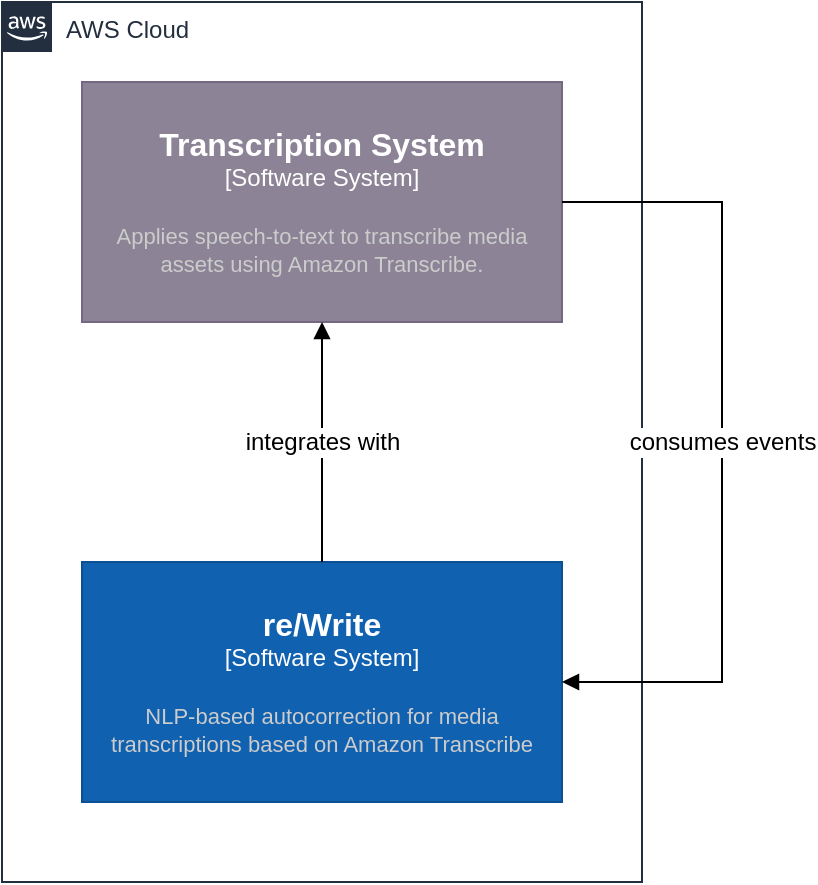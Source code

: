 <mxfile version="23.1.5" type="device" pages="3">
  <diagram name="C1 - Context Diagram" id="J4tBIQ_Tf58Mh1BiTQ0O">
    <mxGraphModel dx="1194" dy="757" grid="1" gridSize="10" guides="1" tooltips="1" connect="1" arrows="1" fold="1" page="1" pageScale="1" pageWidth="51200" pageHeight="51200" math="0" shadow="0">
      <root>
        <mxCell id="0" />
        <mxCell id="1" parent="0" />
        <object placeholders="1" c4Name="re/Write" c4Type="Software System" c4Description="NLP-based autocorrection for media transcriptions based on Amazon Transcribe" label="&lt;font style=&quot;font-size: 16px&quot;&gt;&lt;b&gt;%c4Name%&lt;/b&gt;&lt;/font&gt;&lt;div&gt;[%c4Type%]&lt;/div&gt;&lt;br&gt;&lt;div&gt;&lt;font style=&quot;font-size: 11px&quot;&gt;&lt;font color=&quot;#cccccc&quot;&gt;%c4Description%&lt;/font&gt;&lt;/div&gt;" link="data:page/id,YA8GLvUC0MgGeyzIOo3a" id="REFxF55FOCX3wRaVfA_T-1">
          <mxCell style="rounded=0;whiteSpace=wrap;html=1;labelBackgroundColor=none;fillColor=#1061B0;fontColor=#ffffff;align=center;arcSize=10;strokeColor=#0D5091;metaEdit=1;resizable=0;points=[[0.25,0,0],[0.5,0,0],[0.75,0,0],[1,0.25,0],[1,0.5,0],[1,0.75,0],[0.75,1,0],[0.5,1,0],[0.25,1,0],[0,0.75,0],[0,0.5,0],[0,0.25,0]];" parent="1" vertex="1">
            <mxGeometry x="480" y="400" width="240" height="120" as="geometry" />
          </mxCell>
        </object>
        <object placeholders="1" c4Name="Transcription System" c4Type="Software System" c4Description="Applies speech-to-text to transcribe media assets using Amazon Transcribe." label="&lt;font style=&quot;font-size: 16px&quot;&gt;&lt;b&gt;%c4Name%&lt;/b&gt;&lt;/font&gt;&lt;div&gt;[%c4Type%]&lt;/div&gt;&lt;br&gt;&lt;div&gt;&lt;font style=&quot;font-size: 11px&quot;&gt;&lt;font color=&quot;#cccccc&quot;&gt;%c4Description%&lt;/font&gt;&lt;/div&gt;" id="REFxF55FOCX3wRaVfA_T-2">
          <mxCell style="rounded=0;whiteSpace=wrap;html=1;labelBackgroundColor=none;fillColor=#8C8496;fontColor=#ffffff;align=center;arcSize=10;strokeColor=#736782;metaEdit=1;resizable=0;points=[[0.25,0,0],[0.5,0,0],[0.75,0,0],[1,0.25,0],[1,0.5,0],[1,0.75,0],[0.75,1,0],[0.5,1,0],[0.25,1,0],[0,0.75,0],[0,0.5,0],[0,0.25,0]];verticalAlign=middle;fontFamily=Helvetica;fontSize=12;" parent="1" vertex="1">
            <mxGeometry x="480" y="160" width="240" height="120" as="geometry" />
          </mxCell>
        </object>
        <mxCell id="REFxF55FOCX3wRaVfA_T-3" style="edgeStyle=orthogonalEdgeStyle;rounded=0;orthogonalLoop=1;jettySize=auto;html=1;fontFamily=Helvetica;fontSize=12;fontColor=#ffffff;endArrow=block;endFill=1;exitX=0.5;exitY=0;exitDx=0;exitDy=0;exitPerimeter=0;" parent="1" source="REFxF55FOCX3wRaVfA_T-1" target="REFxF55FOCX3wRaVfA_T-2" edge="1">
          <mxGeometry relative="1" as="geometry">
            <mxPoint x="480" y="330" as="sourcePoint" />
          </mxGeometry>
        </mxCell>
        <mxCell id="REFxF55FOCX3wRaVfA_T-4" value="integrates with" style="edgeLabel;html=1;align=center;verticalAlign=middle;resizable=0;points=[];fontSize=12;fontFamily=Helvetica;fontColor=#000000;" parent="REFxF55FOCX3wRaVfA_T-3" vertex="1" connectable="0">
          <mxGeometry x="-0.15" y="-1" relative="1" as="geometry">
            <mxPoint x="-1" y="-9" as="offset" />
          </mxGeometry>
        </mxCell>
        <mxCell id="PEpT6-O3WaYj9QlYTbpK-1" value="AWS Cloud" style="points=[[0,0],[0.25,0],[0.5,0],[0.75,0],[1,0],[1,0.25],[1,0.5],[1,0.75],[1,1],[0.75,1],[0.5,1],[0.25,1],[0,1],[0,0.75],[0,0.5],[0,0.25]];outlineConnect=0;gradientColor=none;html=1;whiteSpace=wrap;fontSize=12;fontStyle=0;container=1;pointerEvents=0;collapsible=0;recursiveResize=0;shape=mxgraph.aws4.group;grIcon=mxgraph.aws4.group_aws_cloud_alt;strokeColor=#232F3E;fillColor=none;verticalAlign=top;align=left;spacingLeft=30;fontColor=#232F3E;dashed=0;labelBackgroundColor=default;fontFamily=Helvetica;" parent="1" vertex="1">
          <mxGeometry x="440" y="120" width="320" height="440" as="geometry" />
        </mxCell>
        <mxCell id="PEpT6-O3WaYj9QlYTbpK-2" style="edgeStyle=orthogonalEdgeStyle;shape=connector;rounded=0;orthogonalLoop=1;jettySize=auto;html=1;entryX=1;entryY=0.5;entryDx=0;entryDy=0;entryPerimeter=0;labelBackgroundColor=default;strokeColor=default;align=center;verticalAlign=middle;fontFamily=Helvetica;fontSize=12;fontColor=#000000;endArrow=block;endFill=1;exitX=1;exitY=0.5;exitDx=0;exitDy=0;exitPerimeter=0;" parent="1" source="REFxF55FOCX3wRaVfA_T-2" target="REFxF55FOCX3wRaVfA_T-1" edge="1">
          <mxGeometry relative="1" as="geometry">
            <Array as="points">
              <mxPoint x="800" y="220" />
              <mxPoint x="800" y="460" />
            </Array>
          </mxGeometry>
        </mxCell>
        <mxCell id="PEpT6-O3WaYj9QlYTbpK-3" value="consumes events" style="edgeLabel;html=1;align=center;verticalAlign=middle;resizable=0;points=[];fontSize=12;fontFamily=Helvetica;fontColor=#000000;" parent="PEpT6-O3WaYj9QlYTbpK-2" vertex="1" connectable="0">
          <mxGeometry x="-0.156" relative="1" as="geometry">
            <mxPoint y="31" as="offset" />
          </mxGeometry>
        </mxCell>
      </root>
    </mxGraphModel>
  </diagram>
  <diagram id="YA8GLvUC0MgGeyzIOo3a" name="C2 - Containers">
    <mxGraphModel dx="1194" dy="757" grid="1" gridSize="10" guides="1" tooltips="1" connect="1" arrows="1" fold="1" page="1" pageScale="1" pageWidth="51200" pageHeight="51200" math="0" shadow="0">
      <root>
        <mxCell id="0" />
        <mxCell id="1" parent="0" />
        <mxCell id="hj8p19smb087ioaAoZPp-25" style="edgeStyle=orthogonalEdgeStyle;shape=connector;rounded=0;orthogonalLoop=1;jettySize=auto;html=1;labelBackgroundColor=default;strokeColor=default;align=center;verticalAlign=middle;fontFamily=Helvetica;fontSize=12;fontColor=#000000;endArrow=block;endFill=1;" parent="1" source="9WEDPCfk-aSjtDyYmNG0-1" target="hj8p19smb087ioaAoZPp-12" edge="1">
          <mxGeometry relative="1" as="geometry" />
        </mxCell>
        <mxCell id="hj8p19smb087ioaAoZPp-26" value="reads autocorrected&lt;br&gt;transcriptions and&lt;br&gt;subtitles" style="edgeLabel;html=1;align=center;verticalAlign=middle;resizable=0;points=[];fontSize=12;fontFamily=Helvetica;fontColor=#000000;" parent="hj8p19smb087ioaAoZPp-25" vertex="1" connectable="0">
          <mxGeometry x="-0.561" y="3" relative="1" as="geometry">
            <mxPoint x="8" y="3" as="offset" />
          </mxGeometry>
        </mxCell>
        <object placeholders="1" c4Name="Transcription System" c4Type="Software System" c4Description="Applies speech-to-text to transcribe media assets using Amazon Transcribe." label="&lt;font style=&quot;font-size: 16px&quot;&gt;&lt;b&gt;%c4Name%&lt;/b&gt;&lt;/font&gt;&lt;div&gt;[%c4Type%]&lt;/div&gt;&lt;br&gt;&lt;div&gt;&lt;font style=&quot;font-size: 11px&quot;&gt;&lt;font color=&quot;#cccccc&quot;&gt;%c4Description%&lt;/font&gt;&lt;/div&gt;" id="9WEDPCfk-aSjtDyYmNG0-1">
          <mxCell style="rounded=0;whiteSpace=wrap;html=1;labelBackgroundColor=none;fillColor=#8C8496;fontColor=#ffffff;align=center;arcSize=10;strokeColor=#736782;metaEdit=1;resizable=0;points=[[0.25,0,0],[0.5,0,0],[0.75,0,0],[1,0.25,0],[1,0.5,0],[1,0.75,0],[0.75,1,0],[0.5,1,0],[0.25,1,0],[0,0.75,0],[0,0.5,0],[0,0.25,0]];verticalAlign=middle;fontFamily=Helvetica;fontSize=12;" parent="1" vertex="1">
            <mxGeometry x="1100" y="60" width="240" height="120" as="geometry" />
          </mxCell>
        </object>
        <object placeholders="1" c4Name="re/Write" c4Type="SystemScopeBoundary" c4Application="Software System" label="&lt;font style=&quot;font-size: 16px&quot;&gt;&lt;b&gt;&lt;div style=&quot;text-align: left&quot;&gt;%c4Name%&lt;/div&gt;&lt;/b&gt;&lt;/font&gt;&lt;div style=&quot;text-align: left&quot;&gt;[%c4Application%]&lt;/div&gt;" id="9WEDPCfk-aSjtDyYmNG0-2">
          <mxCell style="rounded=1;fontSize=11;whiteSpace=wrap;html=1;dashed=1;arcSize=20;fillColor=none;strokeColor=#666666;fontColor=#333333;labelBackgroundColor=none;align=left;verticalAlign=bottom;labelBorderColor=none;spacingTop=0;spacing=10;dashPattern=8 4;metaEdit=1;rotatable=0;perimeter=rectanglePerimeter;noLabel=0;labelPadding=0;allowArrows=0;connectable=0;expand=0;recursiveResize=0;editable=1;pointerEvents=0;absoluteArcSize=1;points=[[0.25,0,0],[0.5,0,0],[0.75,0,0],[1,0.25,0],[1,0.5,0],[1,0.75,0],[0.75,1,0],[0.5,1,0],[0.25,1,0],[0,0.75,0],[0,0.5,0],[0,0.25,0]];fontFamily=Helvetica;" parent="1" vertex="1">
            <mxGeometry x="680" y="280" width="1120" height="560" as="geometry" />
          </mxCell>
        </object>
        <object placeholders="1" c4Type="Messaging" c4Container="Container" c4Technology="Amazon Eventbridge" c4Description="Central message bus to receive and publish events of connected AWS or partner services" label="&lt;font style=&quot;font-size: 16px&quot;&gt;&lt;b&gt;%c4Type%&lt;/b&gt;&lt;/font&gt;&lt;div&gt;[%c4Container%:&amp;nbsp;%c4Technology%]&lt;/div&gt;&lt;br&gt;&lt;div&gt;&lt;font style=&quot;font-size: 11px&quot;&gt;&lt;font&gt;%c4Description%&lt;/font&gt;&lt;/font&gt;&lt;/div&gt;" id="hj8p19smb087ioaAoZPp-1">
          <mxCell style="shape=cylinder3;size=15;direction=south;whiteSpace=wrap;html=1;boundedLbl=1;rounded=0;labelBackgroundColor=none;fillColor=#dae8fc;fontSize=12;align=center;strokeColor=#6c8ebf;metaEdit=1;points=[[0.5,0,0],[1,0.25,0],[1,0.5,0],[1,0.75,0],[0.5,1,0],[0,0.75,0],[0,0.5,0],[0,0.25,0]];resizable=0;shadow=0;strokeWidth=1;fontColor=#000000;" parent="1" vertex="1">
            <mxGeometry x="720" y="575" width="240" height="120" as="geometry" />
          </mxCell>
        </object>
        <mxCell id="hj8p19smb087ioaAoZPp-8" style="edgeStyle=orthogonalEdgeStyle;shape=connector;rounded=0;orthogonalLoop=1;jettySize=auto;html=1;labelBackgroundColor=default;strokeColor=default;align=center;verticalAlign=middle;fontFamily=Helvetica;fontSize=12;fontColor=#000000;endArrow=block;endFill=1;" parent="1" source="hj8p19smb087ioaAoZPp-2" target="hj8p19smb087ioaAoZPp-1" edge="1">
          <mxGeometry relative="1" as="geometry" />
        </mxCell>
        <mxCell id="hj8p19smb087ioaAoZPp-15" value="consumes&lt;br&gt;transcription&lt;br&gt;completec&lt;br&gt;events" style="edgeLabel;html=1;align=center;verticalAlign=middle;resizable=0;points=[];fontSize=12;fontFamily=Helvetica;fontColor=#000000;" parent="hj8p19smb087ioaAoZPp-8" vertex="1" connectable="0">
          <mxGeometry x="0.073" relative="1" as="geometry">
            <mxPoint x="16" as="offset" />
          </mxGeometry>
        </mxCell>
        <object placeholders="1" c4Type="LingoTune Service" c4Container="Container" c4Technology="e.g. Micronaut, etc." c4Description="Description of microservice type container role/responsibility." label="&lt;font style=&quot;font-size: 16px&quot;&gt;&lt;b&gt;%c4Type%&lt;/b&gt;&lt;/font&gt;&lt;div&gt;[%c4Container%:&amp;nbsp;%c4Technology%]&lt;/div&gt;&lt;br&gt;&lt;div&gt;&lt;font style=&quot;font-size: 11px&quot;&gt;&lt;font&gt;%c4Description%&lt;/font&gt;&lt;/font&gt;&lt;/div&gt;" id="hj8p19smb087ioaAoZPp-2">
          <mxCell style="shape=hexagon;size=50;perimeter=hexagonPerimeter2;whiteSpace=wrap;html=1;fixedSize=1;rounded=1;labelBackgroundColor=none;fillColor=#d5e8d4;fontSize=12;align=center;strokeColor=#82b366;metaEdit=1;points=[[0.5,0,0],[1,0.25,0],[1,0.5,0],[1,0.75,0],[0.5,1,0],[0,0.75,0],[0,0.5,0],[0,0.25,0]];resizable=0;verticalAlign=middle;fontFamily=Helvetica;" parent="1" vertex="1">
            <mxGeometry x="1120" y="550" width="200" height="170" as="geometry" />
          </mxCell>
        </object>
        <object placeholders="1" c4Type="LingoTune Database" c4Container="Container" c4Technology="Amazon DynamoDB" c4Description="Description of storage type container role/responsibility." label="&lt;font style=&quot;font-size: 16px&quot;&gt;&lt;b&gt;%c4Type%&lt;/b&gt;&lt;/font&gt;&lt;div&gt;[%c4Container%:&amp;nbsp;%c4Technology%]&lt;/div&gt;&lt;br&gt;&lt;div&gt;&lt;font style=&quot;font-size: 11px&quot;&gt;&lt;font&gt;%c4Description%&lt;/font&gt;&lt;/font&gt;&lt;/div&gt;" id="hj8p19smb087ioaAoZPp-3">
          <mxCell style="shape=cylinder3;size=15;whiteSpace=wrap;html=1;boundedLbl=1;rounded=0;labelBackgroundColor=none;fillColor=#d5e8d4;fontSize=12;align=center;strokeColor=#82b366;metaEdit=1;points=[[0.5,0,0],[1,0.25,0],[1,0.5,0],[1,0.75,0],[0.5,1,0],[0,0.75,0],[0,0.5,0],[0,0.25,0]];resizable=0;verticalAlign=middle;fontFamily=Helvetica;" parent="1" vertex="1">
            <mxGeometry x="1480" y="575" width="240" height="120" as="geometry" />
          </mxCell>
        </object>
        <mxCell id="hj8p19smb087ioaAoZPp-6" style="edgeStyle=orthogonalEdgeStyle;shape=connector;rounded=0;orthogonalLoop=1;jettySize=auto;html=1;labelBackgroundColor=default;strokeColor=default;align=center;verticalAlign=middle;fontFamily=Helvetica;fontSize=12;fontColor=#000000;endArrow=block;endFill=1;" parent="1" source="hj8p19smb087ioaAoZPp-4" target="hj8p19smb087ioaAoZPp-1" edge="1">
          <mxGeometry relative="1" as="geometry" />
        </mxCell>
        <mxCell id="hj8p19smb087ioaAoZPp-9" value="emits transcription&lt;br&gt;completed events" style="edgeLabel;html=1;align=center;verticalAlign=middle;resizable=0;points=[];fontSize=12;fontFamily=Helvetica;fontColor=#000000;" parent="hj8p19smb087ioaAoZPp-6" vertex="1" connectable="0">
          <mxGeometry x="-0.12" y="-1" relative="1" as="geometry">
            <mxPoint x="60" y="1" as="offset" />
          </mxGeometry>
        </mxCell>
        <object placeholders="1" c4Type="Amazon Transcribe Connector" c4Container="Container" c4Technology="e.g. Micronaut, etc." c4Description="Connects to Amazon Transcribe and caches transcription results for processing." label="&lt;font style=&quot;font-size: 16px&quot;&gt;&lt;b&gt;%c4Type%&lt;/b&gt;&lt;/font&gt;&lt;div&gt;[%c4Container%:&amp;nbsp;%c4Technology%]&lt;/div&gt;&lt;br&gt;&lt;div&gt;&lt;font style=&quot;font-size: 11px&quot;&gt;&lt;font&gt;%c4Description%&lt;/font&gt;&lt;/font&gt;&lt;/div&gt;" id="hj8p19smb087ioaAoZPp-4">
          <mxCell style="shape=hexagon;size=50;perimeter=hexagonPerimeter2;whiteSpace=wrap;html=1;fixedSize=1;rounded=1;labelBackgroundColor=none;fillColor=#dae8fc;fontSize=12;align=center;strokeColor=#6c8ebf;metaEdit=1;points=[[0.5,0,0],[1,0.25,0],[1,0.5,0],[1,0.75,0],[0.5,1,0],[0,0.75,0],[0,0.5,0],[0,0.25,0]];resizable=0;verticalAlign=middle;fontFamily=Helvetica;" parent="1" vertex="1">
            <mxGeometry x="1120" y="320" width="200" height="170" as="geometry" />
          </mxCell>
        </object>
        <mxCell id="hj8p19smb087ioaAoZPp-5" style="edgeStyle=orthogonalEdgeStyle;shape=connector;rounded=0;orthogonalLoop=1;jettySize=auto;html=1;entryX=0.25;entryY=1;entryDx=0;entryDy=0;entryPerimeter=0;labelBackgroundColor=default;strokeColor=default;align=center;verticalAlign=middle;fontFamily=Helvetica;fontSize=12;fontColor=#000000;endArrow=block;endFill=1;" parent="1" source="hj8p19smb087ioaAoZPp-4" target="9WEDPCfk-aSjtDyYmNG0-1" edge="1">
          <mxGeometry relative="1" as="geometry" />
        </mxCell>
        <mxCell id="hj8p19smb087ioaAoZPp-7" value="receives events from&lt;br&gt;Amazon Transcribe" style="edgeLabel;html=1;align=center;verticalAlign=middle;resizable=0;points=[];fontSize=12;fontFamily=Helvetica;fontColor=#000000;" parent="hj8p19smb087ioaAoZPp-5" vertex="1" connectable="0">
          <mxGeometry x="0.294" y="-2" relative="1" as="geometry">
            <mxPoint y="-28" as="offset" />
          </mxGeometry>
        </mxCell>
        <object placeholders="1" c4Type="Transcriptions" c4Container="Container" c4Technology="Amazon S3" c4Description="Stores source and autocorrected transcriptions" label="&lt;font style=&quot;font-size: 16px&quot;&gt;&lt;b&gt;%c4Type%&lt;/b&gt;&lt;/font&gt;&lt;div&gt;[%c4Container%:&amp;nbsp;%c4Technology%]&lt;/div&gt;&lt;br&gt;&lt;div&gt;&lt;font style=&quot;font-size: 11px&quot;&gt;&lt;font&gt;%c4Description%&lt;/font&gt;&lt;/font&gt;&lt;/div&gt;" id="hj8p19smb087ioaAoZPp-12">
          <mxCell style="shape=cylinder3;size=15;whiteSpace=wrap;html=1;boundedLbl=1;rounded=0;labelBackgroundColor=none;fillColor=#dae8fc;fontSize=12;align=center;strokeColor=#6c8ebf;metaEdit=1;points=[[0.5,0,0],[1,0.25,0],[1,0.5,0],[1,0.75,0],[0.5,1,0],[0,0.75,0],[0,0.5,0],[0,0.25,0]];resizable=0;verticalAlign=middle;fontFamily=Helvetica;" parent="1" vertex="1">
            <mxGeometry x="1480" y="345" width="240" height="120" as="geometry" />
          </mxCell>
        </object>
        <mxCell id="hj8p19smb087ioaAoZPp-16" style="edgeStyle=orthogonalEdgeStyle;shape=connector;rounded=0;orthogonalLoop=1;jettySize=auto;html=1;entryX=0;entryY=0.5;entryDx=0;entryDy=0;entryPerimeter=0;labelBackgroundColor=default;strokeColor=default;align=center;verticalAlign=middle;fontFamily=Helvetica;fontSize=12;fontColor=#000000;endArrow=block;endFill=1;" parent="1" source="hj8p19smb087ioaAoZPp-2" target="hj8p19smb087ioaAoZPp-3" edge="1">
          <mxGeometry relative="1" as="geometry" />
        </mxCell>
        <mxCell id="hj8p19smb087ioaAoZPp-17" value="stores NLP results&lt;br&gt;and metrics" style="edgeLabel;html=1;align=center;verticalAlign=middle;resizable=0;points=[];fontSize=12;fontFamily=Helvetica;fontColor=#000000;" parent="hj8p19smb087ioaAoZPp-16" vertex="1" connectable="0">
          <mxGeometry x="-0.252" y="-2" relative="1" as="geometry">
            <mxPoint x="10" y="-2" as="offset" />
          </mxGeometry>
        </mxCell>
        <mxCell id="hj8p19smb087ioaAoZPp-18" style="edgeStyle=orthogonalEdgeStyle;shape=connector;rounded=0;orthogonalLoop=1;jettySize=auto;html=1;entryX=0.5;entryY=1;entryDx=0;entryDy=0;entryPerimeter=0;labelBackgroundColor=default;strokeColor=default;align=center;verticalAlign=middle;fontFamily=Helvetica;fontSize=12;fontColor=#000000;endArrow=block;endFill=1;" parent="1" source="hj8p19smb087ioaAoZPp-2" target="hj8p19smb087ioaAoZPp-12" edge="1">
          <mxGeometry relative="1" as="geometry">
            <Array as="points">
              <mxPoint x="1220" y="520" />
              <mxPoint x="1600" y="520" />
            </Array>
          </mxGeometry>
        </mxCell>
        <mxCell id="hj8p19smb087ioaAoZPp-19" value="stores autocorrected&lt;br&gt;transcriptions and subtitles" style="edgeLabel;html=1;align=center;verticalAlign=middle;resizable=0;points=[];fontSize=12;fontFamily=Helvetica;fontColor=#000000;" parent="hj8p19smb087ioaAoZPp-18" vertex="1" connectable="0">
          <mxGeometry x="-0.211" y="1" relative="1" as="geometry">
            <mxPoint as="offset" />
          </mxGeometry>
        </mxCell>
        <mxCell id="hj8p19smb087ioaAoZPp-20" style="edgeStyle=orthogonalEdgeStyle;shape=connector;rounded=0;orthogonalLoop=1;jettySize=auto;html=1;entryX=1;entryY=0.5;entryDx=0;entryDy=0;entryPerimeter=0;labelBackgroundColor=default;strokeColor=default;align=center;verticalAlign=middle;fontFamily=Helvetica;fontSize=12;fontColor=#000000;endArrow=block;endFill=1;exitX=0.5;exitY=1;exitDx=0;exitDy=0;exitPerimeter=0;" parent="1" source="hj8p19smb087ioaAoZPp-2" target="hj8p19smb087ioaAoZPp-1" edge="1">
          <mxGeometry relative="1" as="geometry">
            <Array as="points">
              <mxPoint x="1220" y="760" />
              <mxPoint x="840" y="760" />
            </Array>
          </mxGeometry>
        </mxCell>
        <mxCell id="hj8p19smb087ioaAoZPp-21" value="emits autocorrection&lt;br&gt;events" style="edgeLabel;html=1;align=center;verticalAlign=middle;resizable=0;points=[];fontSize=12;fontFamily=Helvetica;fontColor=#000000;" parent="hj8p19smb087ioaAoZPp-20" vertex="1" connectable="0">
          <mxGeometry x="0.034" y="-3" relative="1" as="geometry">
            <mxPoint as="offset" />
          </mxGeometry>
        </mxCell>
        <mxCell id="hj8p19smb087ioaAoZPp-23" style="edgeStyle=orthogonalEdgeStyle;shape=connector;rounded=0;orthogonalLoop=1;jettySize=auto;html=1;entryX=0.5;entryY=1;entryDx=0;entryDy=0;entryPerimeter=0;labelBackgroundColor=default;strokeColor=default;align=center;verticalAlign=middle;fontFamily=Helvetica;fontSize=12;fontColor=#000000;endArrow=block;endFill=1;" parent="1" source="9WEDPCfk-aSjtDyYmNG0-1" target="hj8p19smb087ioaAoZPp-1" edge="1">
          <mxGeometry relative="1" as="geometry">
            <Array as="points">
              <mxPoint x="640" y="140" />
              <mxPoint x="640" y="635" />
            </Array>
          </mxGeometry>
        </mxCell>
        <mxCell id="hj8p19smb087ioaAoZPp-24" value="consumes&lt;br&gt;autocorrection&lt;br&gt;events" style="edgeLabel;html=1;align=center;verticalAlign=middle;resizable=0;points=[];fontSize=12;fontFamily=Helvetica;fontColor=#000000;" parent="hj8p19smb087ioaAoZPp-23" vertex="1" connectable="0">
          <mxGeometry x="-0.701" y="-1" relative="1" as="geometry">
            <mxPoint x="55" y="1" as="offset" />
          </mxGeometry>
        </mxCell>
        <mxCell id="VXjM_buukw1_rV8ieX5o-3" style="edgeStyle=orthogonalEdgeStyle;rounded=0;orthogonalLoop=1;jettySize=auto;html=1;entryX=0.75;entryY=1;entryDx=0;entryDy=0;entryPerimeter=0;" parent="1" source="hj8p19smb087ioaAoZPp-4" target="9WEDPCfk-aSjtDyYmNG0-1" edge="1">
          <mxGeometry relative="1" as="geometry">
            <mxPoint x="1280" y="180" as="targetPoint" />
          </mxGeometry>
        </mxCell>
        <mxCell id="VXjM_buukw1_rV8ieX5o-4" value="creates data catalogue &lt;br&gt;of transcriptions" style="edgeLabel;html=1;align=center;verticalAlign=middle;resizable=0;points=[];" parent="VXjM_buukw1_rV8ieX5o-3" vertex="1" connectable="0">
          <mxGeometry x="0.691" y="-1" relative="1" as="geometry">
            <mxPoint y="9" as="offset" />
          </mxGeometry>
        </mxCell>
      </root>
    </mxGraphModel>
  </diagram>
  <diagram id="14uvDlF_aNLiUJZC088m" name="Transcribe Eventpipeline">
    <mxGraphModel dx="1114" dy="999" grid="1" gridSize="10" guides="1" tooltips="1" connect="1" arrows="1" fold="1" page="1" pageScale="1" pageWidth="51200" pageHeight="51200" math="0" shadow="0">
      <root>
        <mxCell id="0" />
        <mxCell id="1" parent="0" />
        <mxCell id="F8ycSzMdFm5BgbDV7VPq-1" value="Amazon Transcribe" style="sketch=0;points=[[0,0,0],[0.25,0,0],[0.5,0,0],[0.75,0,0],[1,0,0],[0,1,0],[0.25,1,0],[0.5,1,0],[0.75,1,0],[1,1,0],[0,0.25,0],[0,0.5,0],[0,0.75,0],[1,0.25,0],[1,0.5,0],[1,0.75,0]];outlineConnect=0;fontColor=#232F3E;fillColor=#01A88D;strokeColor=#ffffff;dashed=0;verticalLabelPosition=bottom;verticalAlign=top;align=center;html=1;fontSize=12;fontStyle=0;aspect=fixed;shape=mxgraph.aws4.resourceIcon;resIcon=mxgraph.aws4.transcribe;labelBackgroundColor=default;fontFamily=Helvetica;" parent="1" vertex="1">
          <mxGeometry x="160" y="280" width="78" height="78" as="geometry" />
        </mxCell>
        <mxCell id="F8ycSzMdFm5BgbDV7VPq-2" value="Amazon EventBridge&lt;br&gt;Default Bus" style="sketch=0;points=[[0,0,0],[0.25,0,0],[0.5,0,0],[0.75,0,0],[1,0,0],[0,1,0],[0.25,1,0],[0.5,1,0],[0.75,1,0],[1,1,0],[0,0.25,0],[0,0.5,0],[0,0.75,0],[1,0.25,0],[1,0.5,0],[1,0.75,0]];outlineConnect=0;fontColor=#232F3E;fillColor=#E7157B;strokeColor=#ffffff;dashed=0;verticalLabelPosition=bottom;verticalAlign=top;align=center;html=1;fontSize=12;fontStyle=0;aspect=fixed;shape=mxgraph.aws4.resourceIcon;resIcon=mxgraph.aws4.eventbridge;labelBackgroundColor=default;fontFamily=Helvetica;" parent="1" vertex="1">
          <mxGeometry x="320" y="280" width="78" height="78" as="geometry" />
        </mxCell>
        <mxCell id="F8ycSzMdFm5BgbDV7VPq-3" style="edgeStyle=orthogonalEdgeStyle;shape=connector;rounded=0;orthogonalLoop=1;jettySize=auto;html=1;entryX=0;entryY=0.5;entryDx=0;entryDy=0;entryPerimeter=0;labelBackgroundColor=default;strokeColor=default;align=center;verticalAlign=middle;fontFamily=Helvetica;fontSize=12;fontColor=#000000;endArrow=block;endFill=1;" parent="1" source="F8ycSzMdFm5BgbDV7VPq-1" target="F8ycSzMdFm5BgbDV7VPq-2" edge="1">
          <mxGeometry relative="1" as="geometry" />
        </mxCell>
        <mxCell id="F8ycSzMdFm5BgbDV7VPq-13" value="Amazon Eventbridge&amp;nbsp;Rule" style="points=[[0,0],[0.25,0],[0.5,0],[0.75,0],[1,0],[1,0.25],[1,0.5],[1,0.75],[1,1],[0.75,1],[0.5,1],[0.25,1],[0,1],[0,0.75],[0,0.5],[0,0.25]];outlineConnect=0;gradientColor=none;html=1;whiteSpace=wrap;fontSize=12;fontStyle=0;container=1;pointerEvents=0;collapsible=0;recursiveResize=0;strokeColor=#E7157B;fillColor=none;verticalAlign=top;align=left;spacingLeft=30;fontColor=#CD2264;dashed=0;labelBackgroundColor=default;strokeWidth=2;fontFamily=Helvetica;" parent="1" vertex="1">
          <mxGeometry x="480" y="240" width="400" height="160" as="geometry" />
        </mxCell>
        <mxCell id="F8ycSzMdFm5BgbDV7VPq-10" value="" style="sketch=0;points=[[0,0,0],[0.25,0,0],[0.5,0,0],[0.75,0,0],[1,0,0],[0,1,0],[0.25,1,0],[0.5,1,0],[0.75,1,0],[1,1,0],[0,0.25,0],[0,0.5,0],[0,0.75,0],[1,0.25,0],[1,0.5,0],[1,0.75,0]];outlineConnect=0;fontColor=#232F3E;fillColor=#E7157B;strokeColor=#ffffff;dashed=0;verticalLabelPosition=bottom;verticalAlign=top;align=center;html=1;fontSize=12;fontStyle=0;aspect=fixed;shape=mxgraph.aws4.resourceIcon;resIcon=mxgraph.aws4.eventbridge;labelBackgroundColor=default;fontFamily=Helvetica;" parent="F8ycSzMdFm5BgbDV7VPq-13" vertex="1">
          <mxGeometry width="24" height="24" as="geometry" />
        </mxCell>
        <mxCell id="F8ycSzMdFm5BgbDV7VPq-15" value="Recipient List" style="html=1;strokeWidth=2;outlineConnect=0;dashed=0;align=center;fontSize=12;fillColor=#c0f5a9;verticalLabelPosition=bottom;verticalAlign=top;shape=mxgraph.eip.recipient_list;labelBackgroundColor=default;strokeColor=default;fontFamily=Helvetica;fontColor=#000000;aspect=fixed;" parent="F8ycSzMdFm5BgbDV7VPq-13" vertex="1">
          <mxGeometry x="230" y="40" width="129.96" height="78" as="geometry" />
        </mxCell>
        <mxCell id="F8ycSzMdFm5BgbDV7VPq-4" value="&lt;font style=&quot;font-size: 12px;&quot;&gt;Message Filter&lt;/font&gt;" style="html=1;strokeWidth=2;outlineConnect=0;dashed=0;align=center;fontSize=12;fillColor=#c0f5a9;verticalLabelPosition=bottom;verticalAlign=top;shape=mxgraph.eip.message_filter;labelBackgroundColor=default;fontFamily=Helvetica;fontColor=#000000;aspect=fixed;" parent="F8ycSzMdFm5BgbDV7VPq-13" vertex="1">
          <mxGeometry x="40" y="40" width="128.99" height="78" as="geometry" />
        </mxCell>
        <mxCell id="F8ycSzMdFm5BgbDV7VPq-16" style="edgeStyle=orthogonalEdgeStyle;shape=connector;rounded=0;orthogonalLoop=1;jettySize=auto;html=1;labelBackgroundColor=default;strokeColor=default;align=center;verticalAlign=middle;fontFamily=Helvetica;fontSize=12;fontColor=#000000;endArrow=block;endFill=1;" parent="F8ycSzMdFm5BgbDV7VPq-13" source="F8ycSzMdFm5BgbDV7VPq-4" target="F8ycSzMdFm5BgbDV7VPq-15" edge="1">
          <mxGeometry relative="1" as="geometry" />
        </mxCell>
        <mxCell id="F8ycSzMdFm5BgbDV7VPq-17" style="edgeStyle=orthogonalEdgeStyle;shape=connector;rounded=0;orthogonalLoop=1;jettySize=auto;html=1;entryX=1;entryY=0.5;entryDx=0;entryDy=0;entryPerimeter=0;labelBackgroundColor=default;strokeColor=default;align=center;verticalAlign=middle;fontFamily=Helvetica;fontSize=12;fontColor=#000000;endArrow=block;endFill=1;" parent="1" source="F8ycSzMdFm5BgbDV7VPq-4" target="F8ycSzMdFm5BgbDV7VPq-2" edge="1">
          <mxGeometry relative="1" as="geometry" />
        </mxCell>
        <mxCell id="J6dooOOfk34Ag9k358Q--6" style="edgeStyle=orthogonalEdgeStyle;shape=connector;rounded=0;orthogonalLoop=1;jettySize=auto;html=1;labelBackgroundColor=default;strokeColor=default;align=center;verticalAlign=middle;fontFamily=Helvetica;fontSize=12;fontColor=#000000;endArrow=block;endFill=1;" parent="1" source="F8ycSzMdFm5BgbDV7VPq-25" target="J6dooOOfk34Ag9k358Q--2" edge="1">
          <mxGeometry relative="1" as="geometry">
            <mxPoint x="1270" y="320.0" as="targetPoint" />
          </mxGeometry>
        </mxCell>
        <mxCell id="J6dooOOfk34Ag9k358Q--7" value="onSuccess" style="edgeLabel;html=1;align=center;verticalAlign=middle;resizable=0;points=[];fontSize=12;fontFamily=Helvetica;fontColor=#000000;" parent="J6dooOOfk34Ag9k358Q--6" vertex="1" connectable="0">
          <mxGeometry x="-0.216" y="2" relative="1" as="geometry">
            <mxPoint x="5" y="1" as="offset" />
          </mxGeometry>
        </mxCell>
        <mxCell id="F8ycSzMdFm5BgbDV7VPq-25" value="AWS Lambda" style="points=[[0,0],[0.25,0],[0.5,0],[0.75,0],[1,0],[1,0.25],[1,0.5],[1,0.75],[1,1],[0.75,1],[0.5,1],[0.25,1],[0,1],[0,0.75],[0,0.5],[0,0.25]];outlineConnect=0;gradientColor=none;html=1;whiteSpace=wrap;fontSize=12;fontStyle=0;container=1;pointerEvents=0;collapsible=0;recursiveResize=0;strokeColor=#ED7100;fillColor=none;verticalAlign=top;align=left;spacingLeft=30;fontColor=#ED7100;dashed=0;labelBackgroundColor=default;strokeWidth=2;fontFamily=Helvetica;" parent="1" vertex="1">
          <mxGeometry x="960" y="240" width="220" height="160" as="geometry" />
        </mxCell>
        <mxCell id="F8ycSzMdFm5BgbDV7VPq-21" value="" style="sketch=0;points=[[0,0,0],[0.25,0,0],[0.5,0,0],[0.75,0,0],[1,0,0],[0,1,0],[0.25,1,0],[0.5,1,0],[0.75,1,0],[1,1,0],[0,0.25,0],[0,0.5,0],[0,0.75,0],[1,0.25,0],[1,0.5,0],[1,0.75,0]];outlineConnect=0;fontColor=#232F3E;fillColor=#ED7100;strokeColor=#ffffff;dashed=0;verticalLabelPosition=bottom;verticalAlign=top;align=center;html=1;fontSize=12;fontStyle=0;aspect=fixed;shape=mxgraph.aws4.resourceIcon;resIcon=mxgraph.aws4.lambda;labelBackgroundColor=default;strokeWidth=2;fontFamily=Helvetica;" parent="F8ycSzMdFm5BgbDV7VPq-25" vertex="1">
          <mxGeometry width="24" height="24" as="geometry" />
        </mxCell>
        <mxCell id="F8ycSzMdFm5BgbDV7VPq-18" value="Content Enricher" style="html=1;strokeWidth=2;outlineConnect=0;dashed=0;align=center;fontSize=12;fillColor=#c0f5a9;verticalLabelPosition=bottom;verticalAlign=top;shape=mxgraph.eip.content_enricher;labelBackgroundColor=default;strokeColor=default;fontFamily=Helvetica;fontColor=#000000;aspect=fixed;" parent="F8ycSzMdFm5BgbDV7VPq-25" vertex="1">
          <mxGeometry x="45" y="42" width="130" height="78" as="geometry" />
        </mxCell>
        <mxCell id="F8ycSzMdFm5BgbDV7VPq-31" value="Amazon Transcribe" style="sketch=0;points=[[0,0,0],[0.25,0,0],[0.5,0,0],[0.75,0,0],[1,0,0],[0,1,0],[0.25,1,0],[0.5,1,0],[0.75,1,0],[1,1,0],[0,0.25,0],[0,0.5,0],[0,0.75,0],[1,0.25,0],[1,0.5,0],[1,0.75,0]];outlineConnect=0;fontColor=#232F3E;fillColor=#01A88D;strokeColor=#ffffff;dashed=0;verticalLabelPosition=bottom;verticalAlign=top;align=center;html=1;fontSize=12;fontStyle=0;aspect=fixed;shape=mxgraph.aws4.resourceIcon;resIcon=mxgraph.aws4.transcribe;labelBackgroundColor=default;fontFamily=Helvetica;" parent="1" vertex="1">
          <mxGeometry x="1031" y="71" width="78" height="78" as="geometry" />
        </mxCell>
        <mxCell id="F8ycSzMdFm5BgbDV7VPq-32" style="edgeStyle=orthogonalEdgeStyle;shape=connector;rounded=0;orthogonalLoop=1;jettySize=auto;html=1;entryX=0.5;entryY=1;entryDx=0;entryDy=0;entryPerimeter=0;labelBackgroundColor=default;strokeColor=default;align=center;verticalAlign=middle;fontFamily=Helvetica;fontSize=12;fontColor=#000000;endArrow=block;endFill=1;" parent="1" source="F8ycSzMdFm5BgbDV7VPq-18" target="F8ycSzMdFm5BgbDV7VPq-31" edge="1">
          <mxGeometry relative="1" as="geometry" />
        </mxCell>
        <mxCell id="F8ycSzMdFm5BgbDV7VPq-33" value="GetTranscriptionJob" style="edgeLabel;html=1;align=center;verticalAlign=middle;resizable=0;points=[];fontSize=12;fontFamily=Helvetica;fontColor=#000000;" parent="F8ycSzMdFm5BgbDV7VPq-32" vertex="1" connectable="0">
          <mxGeometry x="0.235" y="-1" relative="1" as="geometry">
            <mxPoint as="offset" />
          </mxGeometry>
        </mxCell>
        <mxCell id="F8ycSzMdFm5BgbDV7VPq-36" style="edgeStyle=orthogonalEdgeStyle;shape=connector;rounded=0;orthogonalLoop=1;jettySize=auto;html=1;labelBackgroundColor=default;strokeColor=default;align=center;verticalAlign=middle;fontFamily=Helvetica;fontSize=12;fontColor=#000000;endArrow=block;endFill=1;entryX=0;entryY=0.5;entryDx=0;entryDy=0;" parent="1" source="F8ycSzMdFm5BgbDV7VPq-15" target="F8ycSzMdFm5BgbDV7VPq-25" edge="1">
          <mxGeometry relative="1" as="geometry">
            <Array as="points">
              <mxPoint x="940" y="319" />
              <mxPoint x="940" y="319" />
            </Array>
          </mxGeometry>
        </mxCell>
        <mxCell id="J6dooOOfk34Ag9k358Q--2" value="Amazon EventBridge&lt;br&gt;reWrite Bus" style="sketch=0;points=[[0,0,0],[0.25,0,0],[0.5,0,0],[0.75,0,0],[1,0,0],[0,1,0],[0.25,1,0],[0.5,1,0],[0.75,1,0],[1,1,0],[0,0.25,0],[0,0.5,0],[0,0.75,0],[1,0.25,0],[1,0.5,0],[1,0.75,0]];outlineConnect=0;fontColor=#232F3E;fillColor=#E7157B;strokeColor=#ffffff;dashed=0;verticalLabelPosition=bottom;verticalAlign=top;align=center;html=1;fontSize=12;fontStyle=0;aspect=fixed;shape=mxgraph.aws4.resourceIcon;resIcon=mxgraph.aws4.eventbridge;labelBackgroundColor=default;fontFamily=Helvetica;" parent="1" vertex="1">
          <mxGeometry x="1270" y="281" width="78" height="78" as="geometry" />
        </mxCell>
      </root>
    </mxGraphModel>
  </diagram>
</mxfile>
